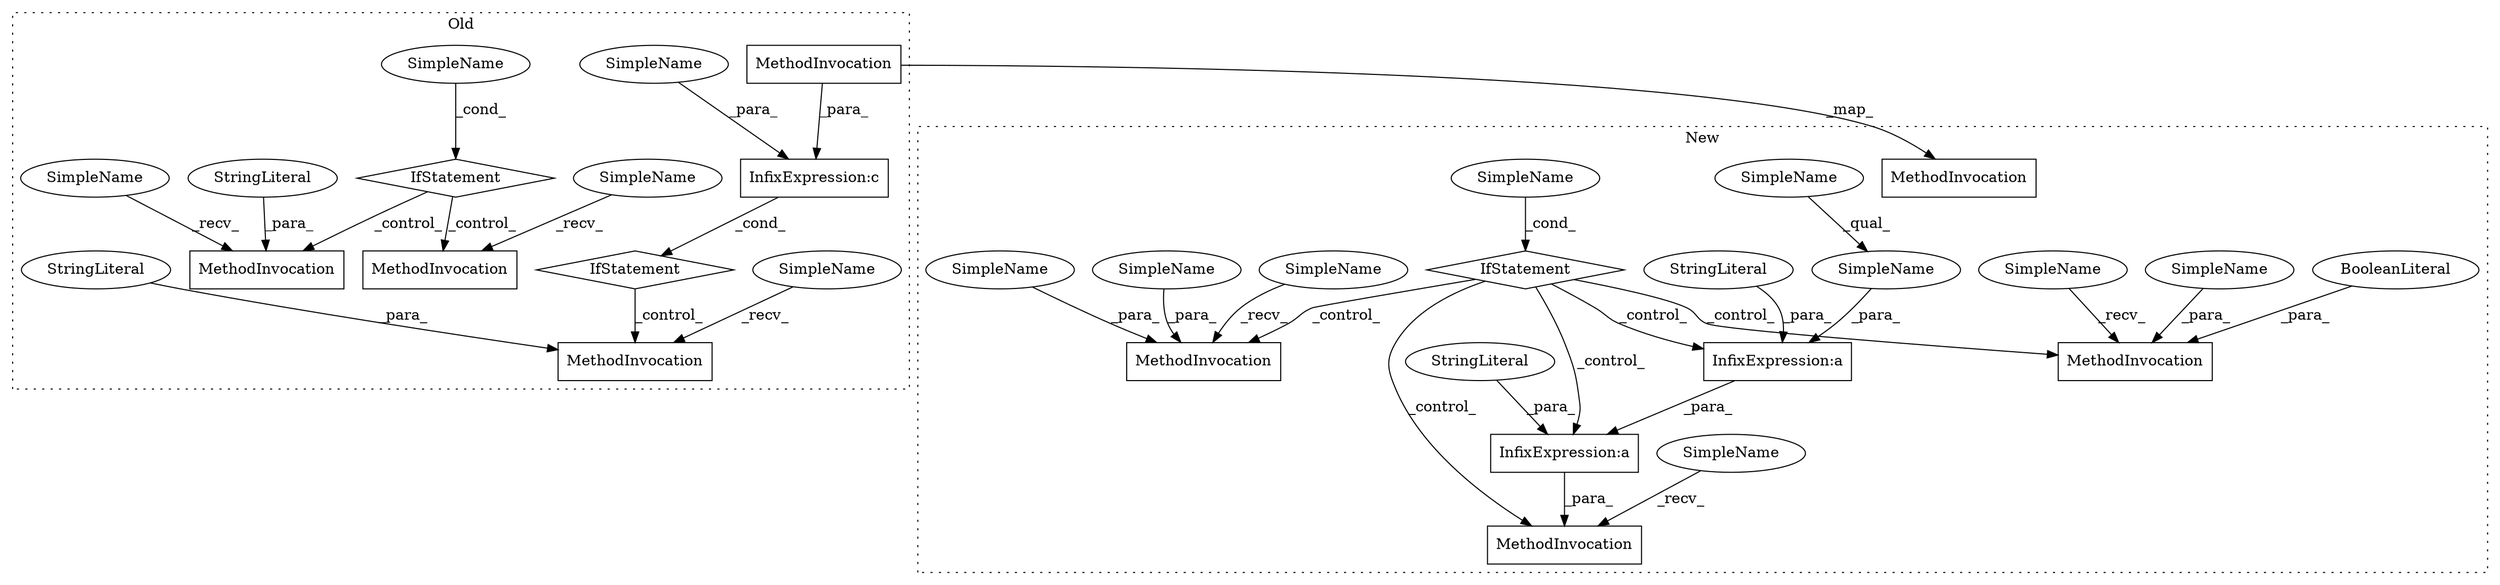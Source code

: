 digraph G {
subgraph cluster0 {
2 [label="IfStatement" a="25" s="49279,49462" l="4,26" shape="diamond"];
3 [label="IfStatement" a="25" s="51408,51428" l="4,14" shape="diamond"];
5 [label="MethodInvocation" a="32" s="49297,49428" l="8,1" shape="box"];
8 [label="MethodInvocation" a="32" s="51530" l="23" shape="box"];
9 [label="MethodInvocation" a="32" s="51466,51497" l="4,1" shape="box"];
11 [label="MethodInvocation" a="32" s="49524,49555" l="4,1" shape="box"];
13 [label="SimpleName" a="42" s="49518" l="5" shape="ellipse"];
18 [label="SimpleName" a="42" s="51516" l="13" shape="ellipse"];
20 [label="SimpleName" a="42" s="51412" l="16" shape="ellipse"];
23 [label="SimpleName" a="42" s="51460" l="5" shape="ellipse"];
24 [label="SimpleName" a="42" s="49433" l="29" shape="ellipse"];
27 [label="StringLiteral" a="45" s="51470" l="27" shape="ellipse"];
28 [label="StringLiteral" a="45" s="49528" l="27" shape="ellipse"];
33 [label="InfixExpression:c" a="27" s="49429" l="4" shape="box"];
label = "Old";
style="dotted";
}
subgraph cluster1 {
1 [label="BooleanLiteral" a="9" s="47513" l="4" shape="ellipse"];
4 [label="IfStatement" a="25" s="47256,47276" l="4,26" shape="diamond"];
6 [label="MethodInvocation" a="32" s="46813,46894" l="8,1" shape="box"];
7 [label="MethodInvocation" a="32" s="47346,47420" l="10,1" shape="box"];
10 [label="MethodInvocation" a="32" s="47465,47517" l="8,1" shape="box"];
12 [label="MethodInvocation" a="32" s="47554,47744" l="4,1" shape="box"];
14 [label="SimpleName" a="42" s="47722" l="22" shape="ellipse"];
15 [label="SimpleName" a="42" s="47548" l="5" shape="ellipse"];
16 [label="SimpleName" a="42" s="47408" l="12" shape="ellipse"];
17 [label="SimpleName" a="42" s="47260" l="16" shape="ellipse"];
19 [label="SimpleName" a="42" s="47722" l="11" shape="ellipse"];
21 [label="SimpleName" a="42" s="47451" l="13" shape="ellipse"];
22 [label="SimpleName" a="42" s="47473" l="11" shape="ellipse"];
25 [label="SimpleName" a="42" s="47356" l="11" shape="ellipse"];
26 [label="SimpleName" a="42" s="47332" l="13" shape="ellipse"];
29 [label="StringLiteral" a="45" s="47558" l="85" shape="ellipse"];
30 [label="StringLiteral" a="45" s="47684" l="35" shape="ellipse"];
31 [label="InfixExpression:a" a="27" s="47719" l="3" shape="box"];
32 [label="InfixExpression:a" a="27" s="47643" l="-85" shape="box"];
label = "New";
style="dotted";
}
1 -> 10 [label="_para_"];
2 -> 11 [label="_control_"];
3 -> 8 [label="_control_"];
3 -> 9 [label="_control_"];
4 -> 32 [label="_control_"];
4 -> 31 [label="_control_"];
4 -> 10 [label="_control_"];
4 -> 7 [label="_control_"];
4 -> 12 [label="_control_"];
5 -> 6 [label="_map_"];
5 -> 33 [label="_para_"];
13 -> 11 [label="_recv_"];
14 -> 31 [label="_para_"];
15 -> 12 [label="_recv_"];
16 -> 7 [label="_para_"];
17 -> 4 [label="_cond_"];
18 -> 8 [label="_recv_"];
19 -> 14 [label="_qual_"];
20 -> 3 [label="_cond_"];
21 -> 10 [label="_recv_"];
22 -> 10 [label="_para_"];
23 -> 9 [label="_recv_"];
24 -> 33 [label="_para_"];
25 -> 7 [label="_para_"];
26 -> 7 [label="_recv_"];
27 -> 9 [label="_para_"];
28 -> 11 [label="_para_"];
29 -> 32 [label="_para_"];
30 -> 31 [label="_para_"];
31 -> 32 [label="_para_"];
32 -> 12 [label="_para_"];
33 -> 2 [label="_cond_"];
}